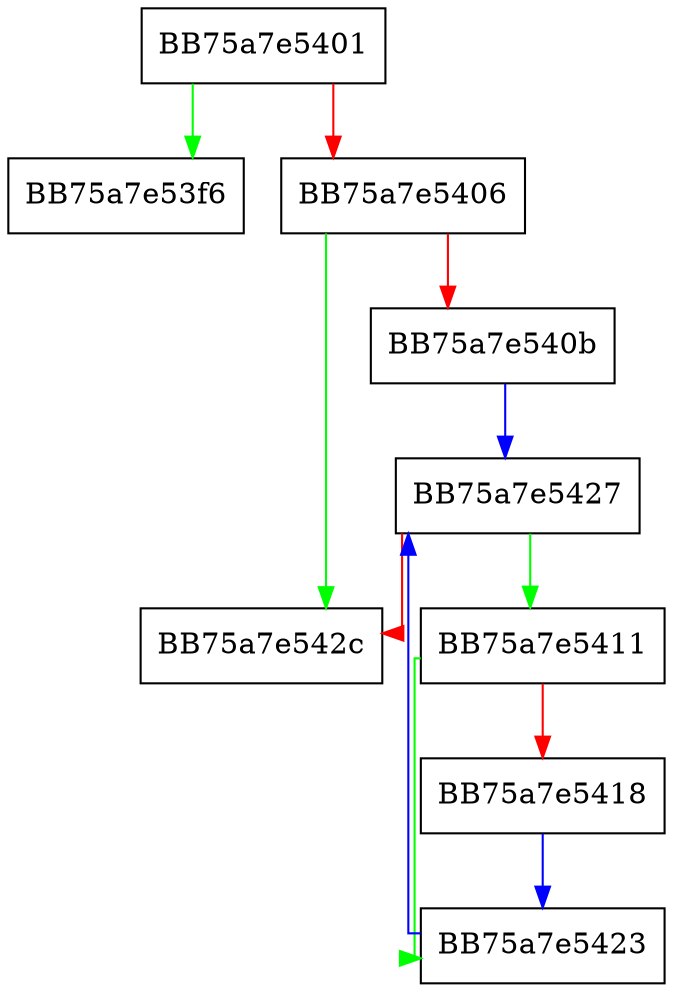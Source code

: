 digraph FUN_75a7e5401 {
  node [shape="box"];
  graph [splines=ortho];
  BB75a7e5401 -> BB75a7e53f6 [color="green"];
  BB75a7e5401 -> BB75a7e5406 [color="red"];
  BB75a7e5406 -> BB75a7e542c [color="green"];
  BB75a7e5406 -> BB75a7e540b [color="red"];
  BB75a7e540b -> BB75a7e5427 [color="blue"];
  BB75a7e5411 -> BB75a7e5423 [color="green"];
  BB75a7e5411 -> BB75a7e5418 [color="red"];
  BB75a7e5418 -> BB75a7e5423 [color="blue"];
  BB75a7e5423 -> BB75a7e5427 [color="blue"];
  BB75a7e5427 -> BB75a7e5411 [color="green"];
  BB75a7e5427 -> BB75a7e542c [color="red"];
}